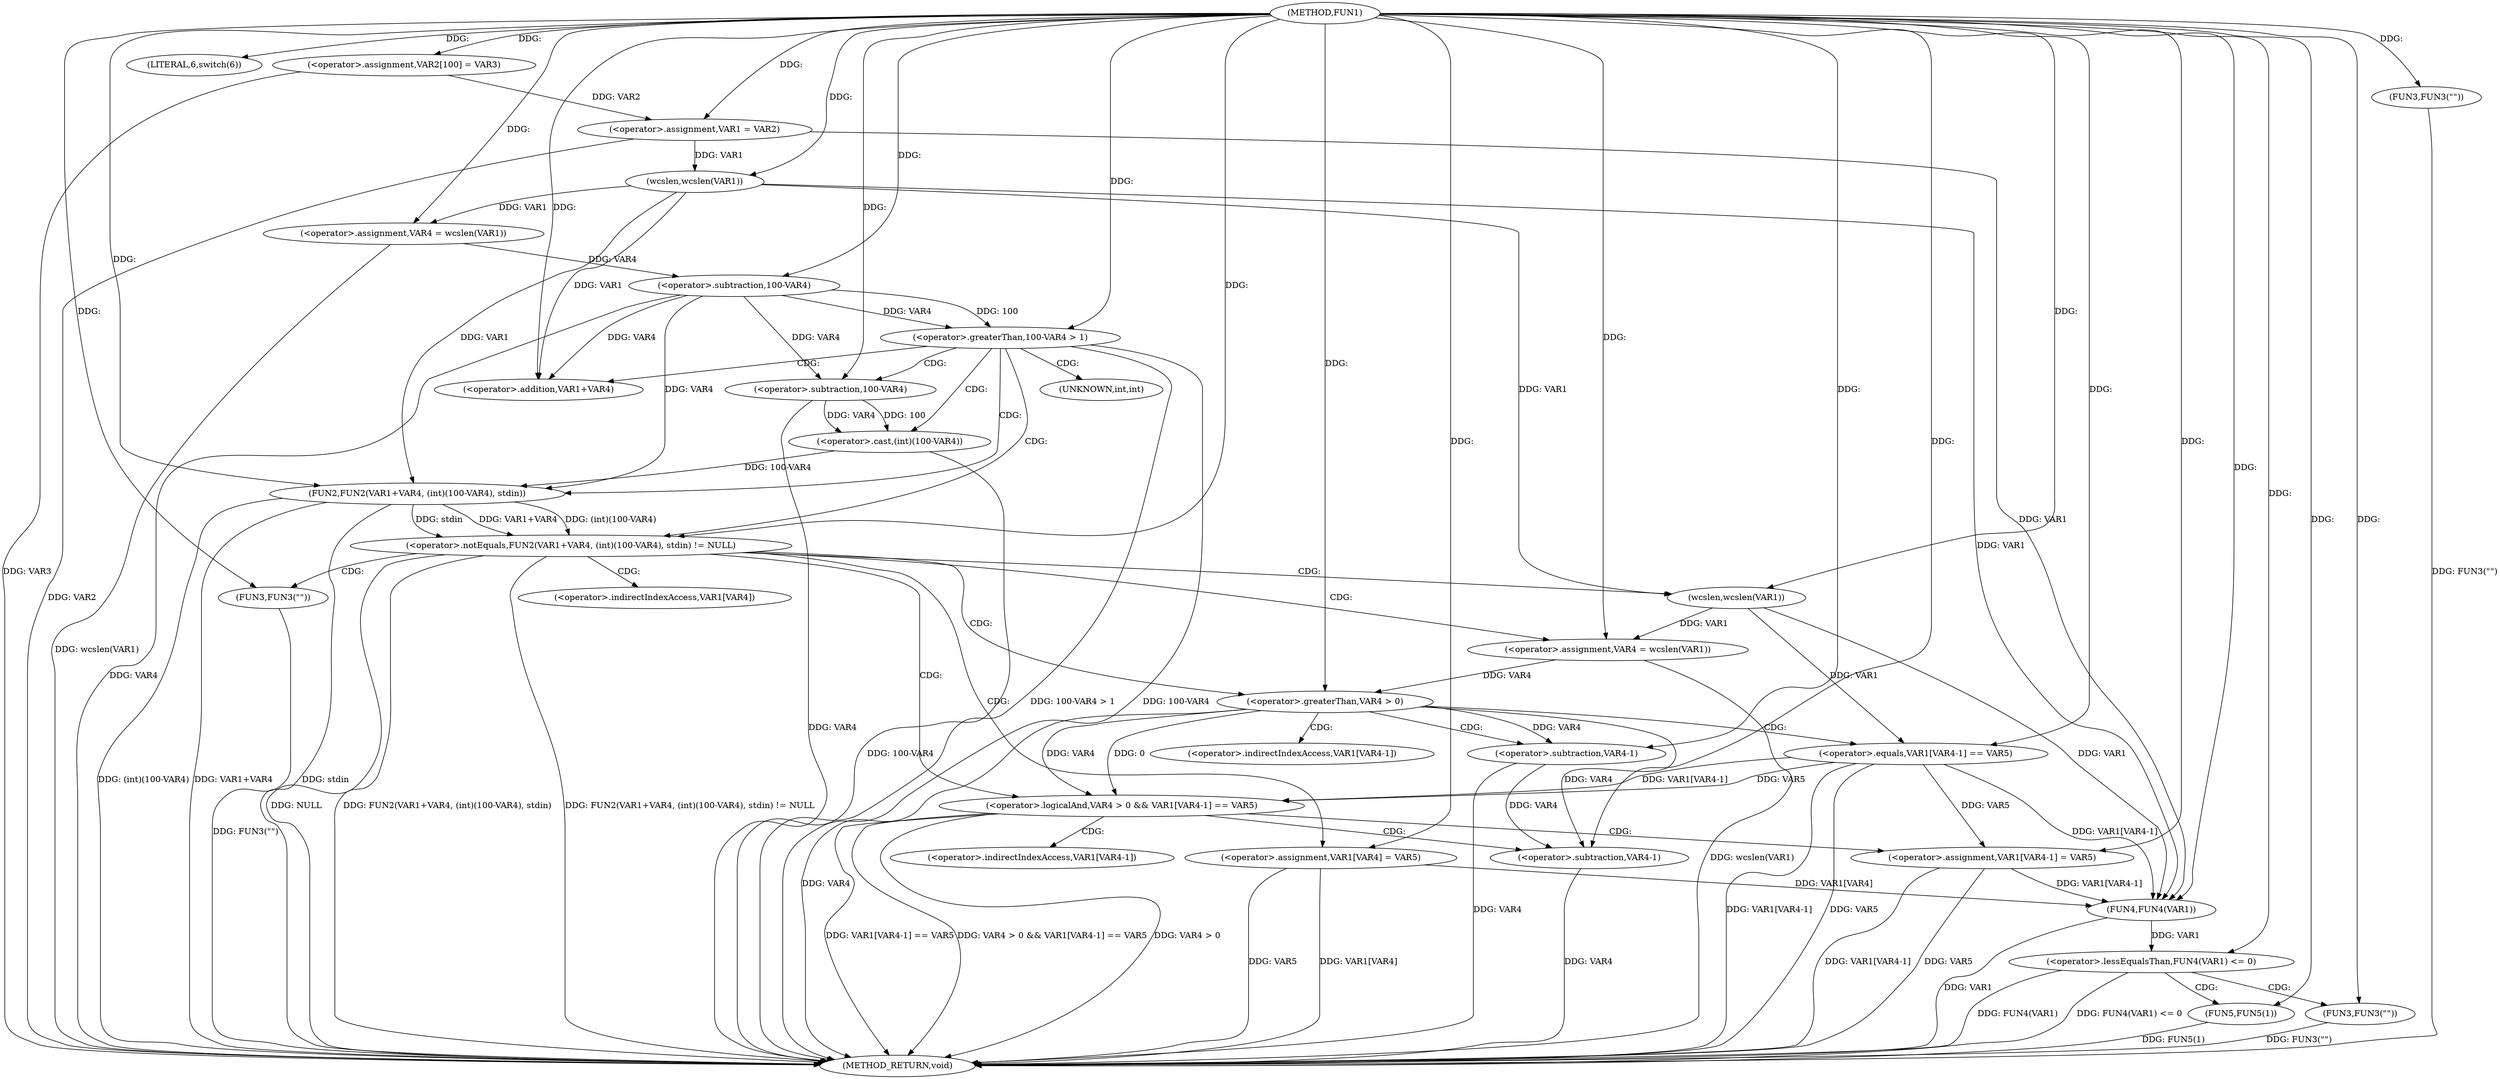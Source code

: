 digraph FUN1 {  
"1000100" [label = "(METHOD,FUN1)" ]
"1000189" [label = "(METHOD_RETURN,void)" ]
"1000104" [label = "(<operator>.assignment,VAR2[100] = VAR3)" ]
"1000107" [label = "(<operator>.assignment,VAR1 = VAR2)" ]
"1000111" [label = "(LITERAL,6,switch(6))" ]
"1000116" [label = "(<operator>.assignment,VAR4 = wcslen(VAR1))" ]
"1000118" [label = "(wcslen,wcslen(VAR1))" ]
"1000121" [label = "(<operator>.greaterThan,100-VAR4 > 1)" ]
"1000122" [label = "(<operator>.subtraction,100-VAR4)" ]
"1000128" [label = "(<operator>.notEquals,FUN2(VAR1+VAR4, (int)(100-VAR4), stdin) != NULL)" ]
"1000129" [label = "(FUN2,FUN2(VAR1+VAR4, (int)(100-VAR4), stdin))" ]
"1000130" [label = "(<operator>.addition,VAR1+VAR4)" ]
"1000133" [label = "(<operator>.cast,(int)(100-VAR4))" ]
"1000135" [label = "(<operator>.subtraction,100-VAR4)" ]
"1000141" [label = "(<operator>.assignment,VAR4 = wcslen(VAR1))" ]
"1000143" [label = "(wcslen,wcslen(VAR1))" ]
"1000146" [label = "(<operator>.logicalAnd,VAR4 > 0 && VAR1[VAR4-1] == VAR5)" ]
"1000147" [label = "(<operator>.greaterThan,VAR4 > 0)" ]
"1000150" [label = "(<operator>.equals,VAR1[VAR4-1] == VAR5)" ]
"1000153" [label = "(<operator>.subtraction,VAR4-1)" ]
"1000158" [label = "(<operator>.assignment,VAR1[VAR4-1] = VAR5)" ]
"1000161" [label = "(<operator>.subtraction,VAR4-1)" ]
"1000167" [label = "(FUN3,FUN3(\"\"))" ]
"1000169" [label = "(<operator>.assignment,VAR1[VAR4] = VAR5)" ]
"1000176" [label = "(FUN3,FUN3(\"\"))" ]
"1000180" [label = "(<operator>.lessEqualsThan,FUN4(VAR1) <= 0)" ]
"1000181" [label = "(FUN4,FUN4(VAR1))" ]
"1000185" [label = "(FUN3,FUN3(\"\"))" ]
"1000187" [label = "(FUN5,FUN5(1))" ]
"1000134" [label = "(UNKNOWN,int,int)" ]
"1000151" [label = "(<operator>.indirectIndexAccess,VAR1[VAR4-1])" ]
"1000159" [label = "(<operator>.indirectIndexAccess,VAR1[VAR4-1])" ]
"1000170" [label = "(<operator>.indirectIndexAccess,VAR1[VAR4])" ]
  "1000187" -> "1000189"  [ label = "DDG: FUN5(1)"] 
  "1000185" -> "1000189"  [ label = "DDG: FUN3(\"\")"] 
  "1000180" -> "1000189"  [ label = "DDG: FUN4(VAR1)"] 
  "1000116" -> "1000189"  [ label = "DDG: wcslen(VAR1)"] 
  "1000129" -> "1000189"  [ label = "DDG: (int)(100-VAR4)"] 
  "1000153" -> "1000189"  [ label = "DDG: VAR4"] 
  "1000122" -> "1000189"  [ label = "DDG: VAR4"] 
  "1000181" -> "1000189"  [ label = "DDG: VAR1"] 
  "1000158" -> "1000189"  [ label = "DDG: VAR1[VAR4-1]"] 
  "1000129" -> "1000189"  [ label = "DDG: VAR1+VAR4"] 
  "1000158" -> "1000189"  [ label = "DDG: VAR5"] 
  "1000150" -> "1000189"  [ label = "DDG: VAR1[VAR4-1]"] 
  "1000128" -> "1000189"  [ label = "DDG: NULL"] 
  "1000128" -> "1000189"  [ label = "DDG: FUN2(VAR1+VAR4, (int)(100-VAR4), stdin)"] 
  "1000167" -> "1000189"  [ label = "DDG: FUN3(\"\")"] 
  "1000121" -> "1000189"  [ label = "DDG: 100-VAR4 > 1"] 
  "1000180" -> "1000189"  [ label = "DDG: FUN4(VAR1) <= 0"] 
  "1000147" -> "1000189"  [ label = "DDG: VAR4"] 
  "1000176" -> "1000189"  [ label = "DDG: FUN3(\"\")"] 
  "1000133" -> "1000189"  [ label = "DDG: 100-VAR4"] 
  "1000169" -> "1000189"  [ label = "DDG: VAR5"] 
  "1000141" -> "1000189"  [ label = "DDG: wcslen(VAR1)"] 
  "1000121" -> "1000189"  [ label = "DDG: 100-VAR4"] 
  "1000169" -> "1000189"  [ label = "DDG: VAR1[VAR4]"] 
  "1000146" -> "1000189"  [ label = "DDG: VAR1[VAR4-1] == VAR5"] 
  "1000129" -> "1000189"  [ label = "DDG: stdin"] 
  "1000128" -> "1000189"  [ label = "DDG: FUN2(VAR1+VAR4, (int)(100-VAR4), stdin) != NULL"] 
  "1000150" -> "1000189"  [ label = "DDG: VAR5"] 
  "1000161" -> "1000189"  [ label = "DDG: VAR4"] 
  "1000146" -> "1000189"  [ label = "DDG: VAR4 > 0 && VAR1[VAR4-1] == VAR5"] 
  "1000146" -> "1000189"  [ label = "DDG: VAR4 > 0"] 
  "1000135" -> "1000189"  [ label = "DDG: VAR4"] 
  "1000104" -> "1000189"  [ label = "DDG: VAR3"] 
  "1000107" -> "1000189"  [ label = "DDG: VAR2"] 
  "1000100" -> "1000104"  [ label = "DDG: "] 
  "1000104" -> "1000107"  [ label = "DDG: VAR2"] 
  "1000100" -> "1000107"  [ label = "DDG: "] 
  "1000100" -> "1000111"  [ label = "DDG: "] 
  "1000118" -> "1000116"  [ label = "DDG: VAR1"] 
  "1000100" -> "1000116"  [ label = "DDG: "] 
  "1000107" -> "1000118"  [ label = "DDG: VAR1"] 
  "1000100" -> "1000118"  [ label = "DDG: "] 
  "1000122" -> "1000121"  [ label = "DDG: 100"] 
  "1000122" -> "1000121"  [ label = "DDG: VAR4"] 
  "1000100" -> "1000122"  [ label = "DDG: "] 
  "1000116" -> "1000122"  [ label = "DDG: VAR4"] 
  "1000100" -> "1000121"  [ label = "DDG: "] 
  "1000129" -> "1000128"  [ label = "DDG: VAR1+VAR4"] 
  "1000129" -> "1000128"  [ label = "DDG: (int)(100-VAR4)"] 
  "1000129" -> "1000128"  [ label = "DDG: stdin"] 
  "1000118" -> "1000129"  [ label = "DDG: VAR1"] 
  "1000100" -> "1000129"  [ label = "DDG: "] 
  "1000122" -> "1000129"  [ label = "DDG: VAR4"] 
  "1000118" -> "1000130"  [ label = "DDG: VAR1"] 
  "1000100" -> "1000130"  [ label = "DDG: "] 
  "1000122" -> "1000130"  [ label = "DDG: VAR4"] 
  "1000133" -> "1000129"  [ label = "DDG: 100-VAR4"] 
  "1000135" -> "1000133"  [ label = "DDG: 100"] 
  "1000135" -> "1000133"  [ label = "DDG: VAR4"] 
  "1000100" -> "1000135"  [ label = "DDG: "] 
  "1000122" -> "1000135"  [ label = "DDG: VAR4"] 
  "1000100" -> "1000128"  [ label = "DDG: "] 
  "1000143" -> "1000141"  [ label = "DDG: VAR1"] 
  "1000100" -> "1000141"  [ label = "DDG: "] 
  "1000100" -> "1000143"  [ label = "DDG: "] 
  "1000118" -> "1000143"  [ label = "DDG: VAR1"] 
  "1000147" -> "1000146"  [ label = "DDG: VAR4"] 
  "1000147" -> "1000146"  [ label = "DDG: 0"] 
  "1000141" -> "1000147"  [ label = "DDG: VAR4"] 
  "1000100" -> "1000147"  [ label = "DDG: "] 
  "1000150" -> "1000146"  [ label = "DDG: VAR1[VAR4-1]"] 
  "1000150" -> "1000146"  [ label = "DDG: VAR5"] 
  "1000143" -> "1000150"  [ label = "DDG: VAR1"] 
  "1000147" -> "1000153"  [ label = "DDG: VAR4"] 
  "1000100" -> "1000153"  [ label = "DDG: "] 
  "1000100" -> "1000150"  [ label = "DDG: "] 
  "1000150" -> "1000158"  [ label = "DDG: VAR5"] 
  "1000100" -> "1000158"  [ label = "DDG: "] 
  "1000147" -> "1000161"  [ label = "DDG: VAR4"] 
  "1000153" -> "1000161"  [ label = "DDG: VAR4"] 
  "1000100" -> "1000161"  [ label = "DDG: "] 
  "1000100" -> "1000167"  [ label = "DDG: "] 
  "1000100" -> "1000169"  [ label = "DDG: "] 
  "1000100" -> "1000176"  [ label = "DDG: "] 
  "1000181" -> "1000180"  [ label = "DDG: VAR1"] 
  "1000158" -> "1000181"  [ label = "DDG: VAR1[VAR4-1]"] 
  "1000107" -> "1000181"  [ label = "DDG: VAR1"] 
  "1000150" -> "1000181"  [ label = "DDG: VAR1[VAR4-1]"] 
  "1000143" -> "1000181"  [ label = "DDG: VAR1"] 
  "1000169" -> "1000181"  [ label = "DDG: VAR1[VAR4]"] 
  "1000118" -> "1000181"  [ label = "DDG: VAR1"] 
  "1000100" -> "1000181"  [ label = "DDG: "] 
  "1000100" -> "1000180"  [ label = "DDG: "] 
  "1000100" -> "1000185"  [ label = "DDG: "] 
  "1000100" -> "1000187"  [ label = "DDG: "] 
  "1000121" -> "1000128"  [ label = "CDG: "] 
  "1000121" -> "1000135"  [ label = "CDG: "] 
  "1000121" -> "1000133"  [ label = "CDG: "] 
  "1000121" -> "1000129"  [ label = "CDG: "] 
  "1000121" -> "1000130"  [ label = "CDG: "] 
  "1000121" -> "1000134"  [ label = "CDG: "] 
  "1000128" -> "1000141"  [ label = "CDG: "] 
  "1000128" -> "1000169"  [ label = "CDG: "] 
  "1000128" -> "1000143"  [ label = "CDG: "] 
  "1000128" -> "1000167"  [ label = "CDG: "] 
  "1000128" -> "1000147"  [ label = "CDG: "] 
  "1000128" -> "1000170"  [ label = "CDG: "] 
  "1000128" -> "1000146"  [ label = "CDG: "] 
  "1000146" -> "1000161"  [ label = "CDG: "] 
  "1000146" -> "1000159"  [ label = "CDG: "] 
  "1000146" -> "1000158"  [ label = "CDG: "] 
  "1000147" -> "1000153"  [ label = "CDG: "] 
  "1000147" -> "1000150"  [ label = "CDG: "] 
  "1000147" -> "1000151"  [ label = "CDG: "] 
  "1000180" -> "1000187"  [ label = "CDG: "] 
  "1000180" -> "1000185"  [ label = "CDG: "] 
}
